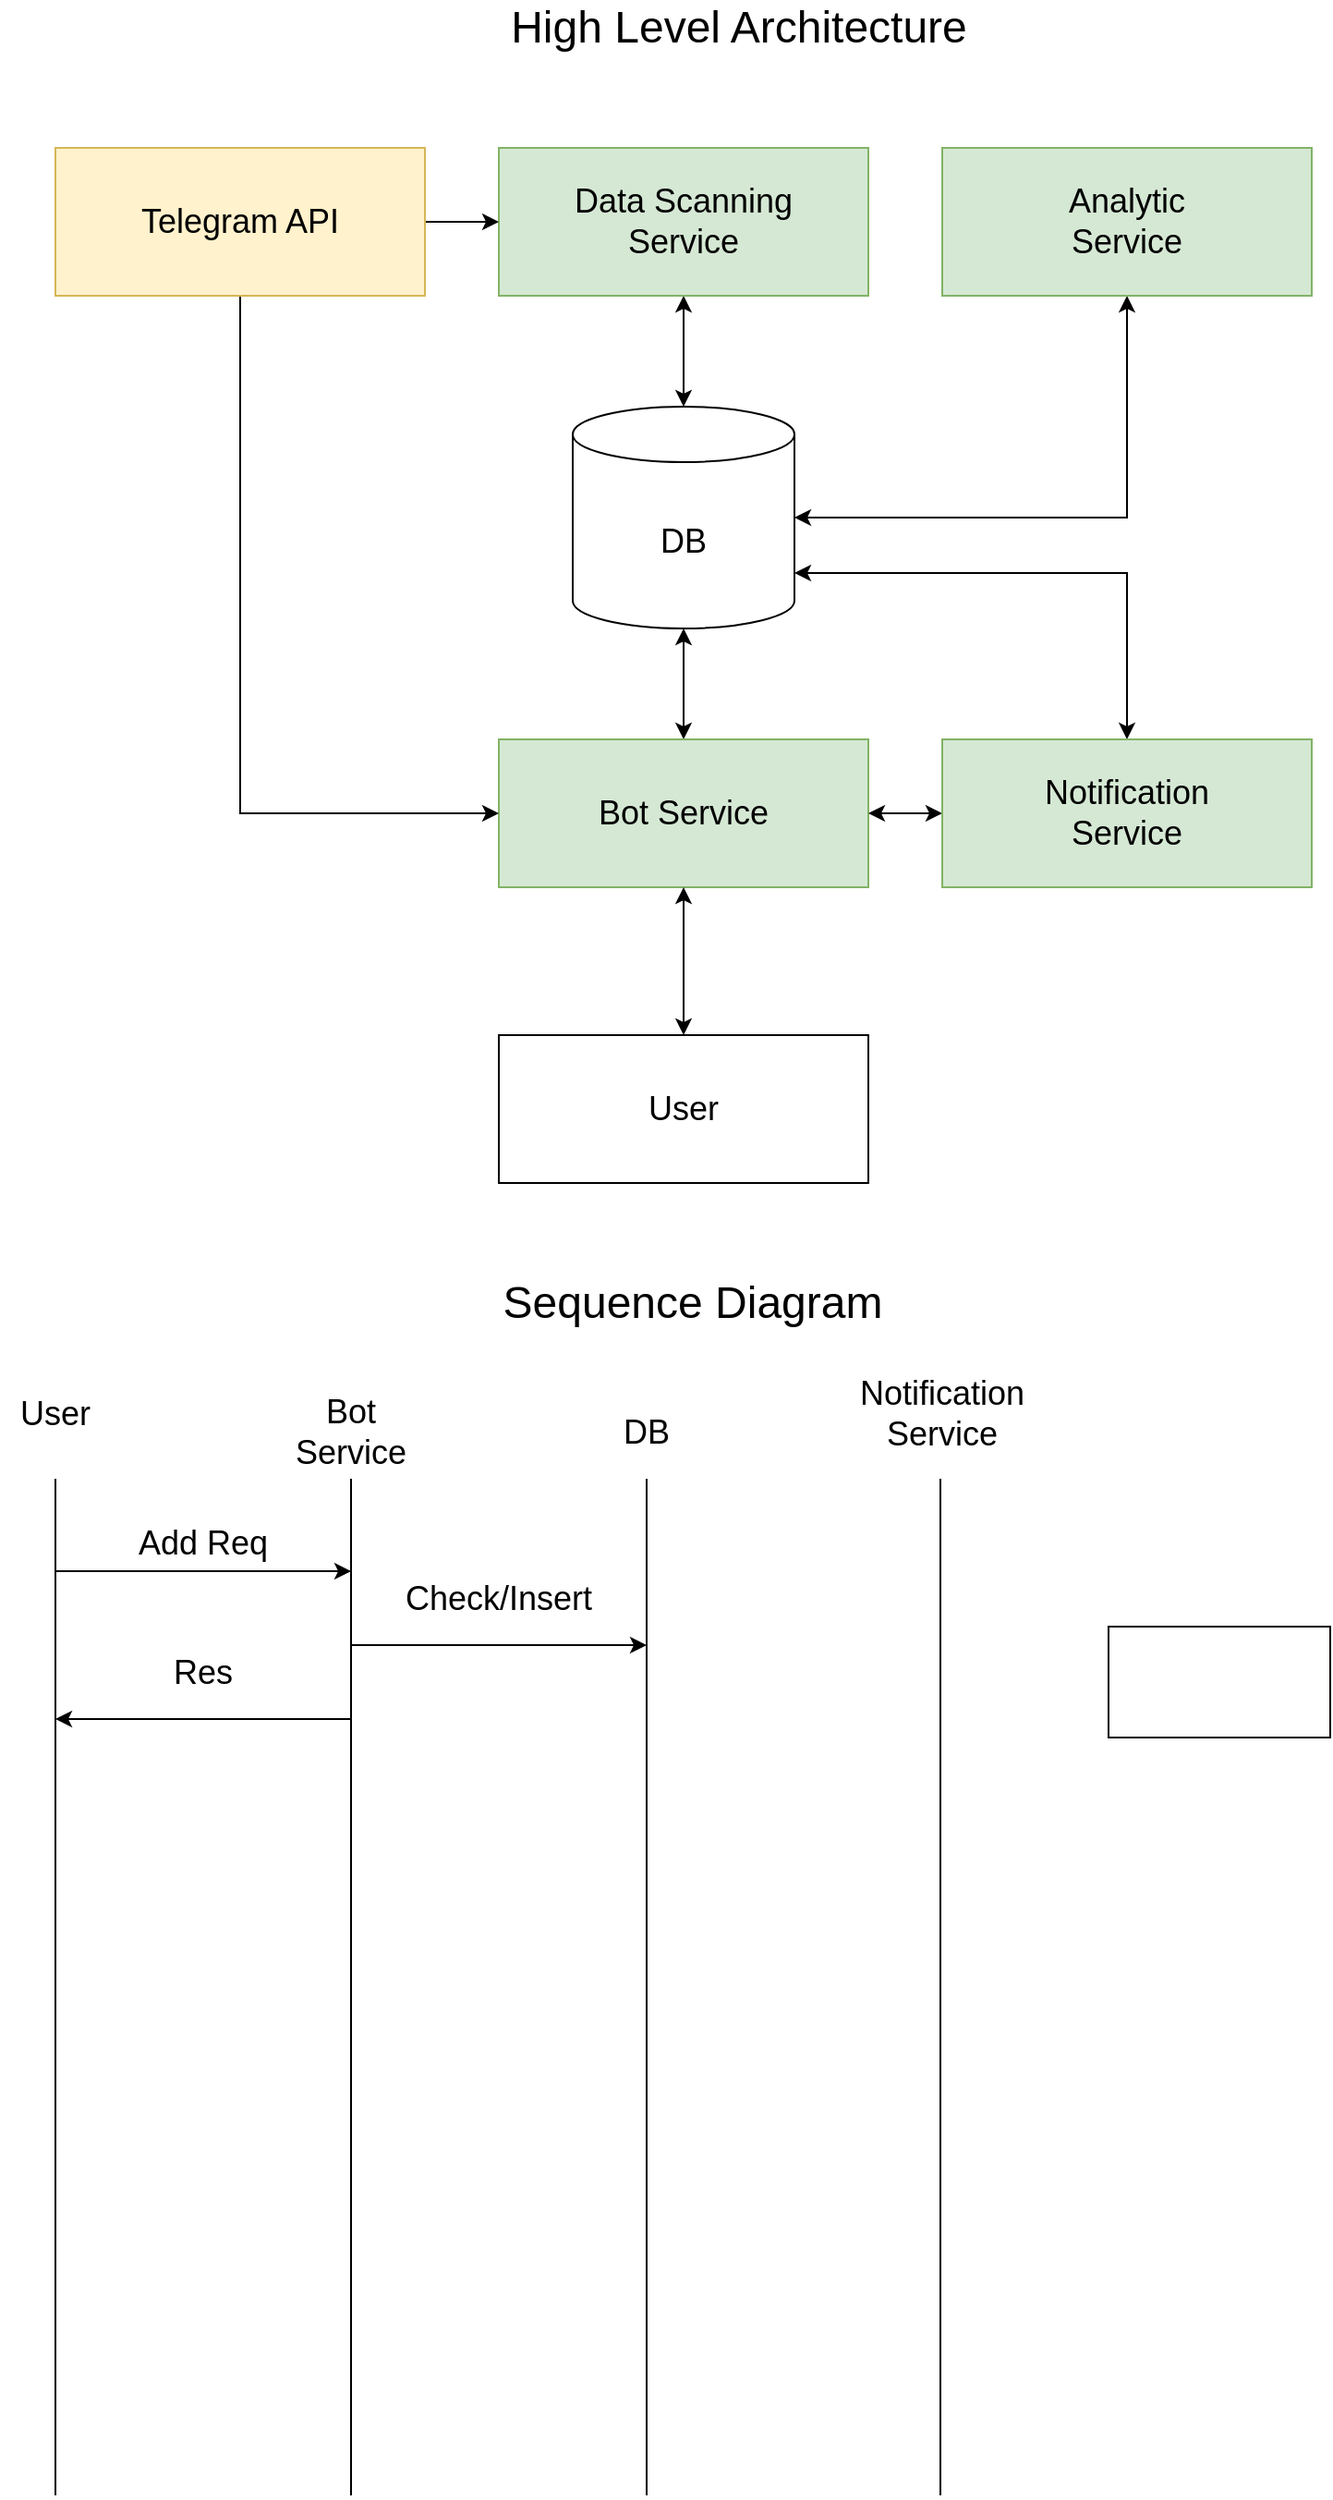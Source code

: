<mxfile version="16.4.5" type="github">
  <diagram id="GHujqGR_0_3O3QubCWxv" name="Page-1">
    <mxGraphModel dx="946" dy="646" grid="1" gridSize="10" guides="1" tooltips="1" connect="1" arrows="1" fold="1" page="1" pageScale="1" pageWidth="850" pageHeight="1100" math="0" shadow="0">
      <root>
        <mxCell id="0" />
        <mxCell id="1" parent="0" />
        <mxCell id="SW76FyMLyOVb3IWlOXmc-2" style="edgeStyle=orthogonalEdgeStyle;rounded=0;orthogonalLoop=1;jettySize=auto;html=1;entryX=0.5;entryY=1;entryDx=0;entryDy=0;entryPerimeter=0;fontSize=18;startArrow=classic;startFill=1;" parent="1" source="SW76FyMLyOVb3IWlOXmc-3" target="SW76FyMLyOVb3IWlOXmc-13" edge="1">
          <mxGeometry relative="1" as="geometry" />
        </mxCell>
        <mxCell id="SW76FyMLyOVb3IWlOXmc-3" value="&lt;font style=&quot;font-size: 18px&quot;&gt;Bot Service&lt;/font&gt;" style="rounded=0;whiteSpace=wrap;html=1;fillColor=#d5e8d4;strokeColor=#82b366;" parent="1" vertex="1">
          <mxGeometry x="320" y="440" width="200" height="80" as="geometry" />
        </mxCell>
        <mxCell id="SW76FyMLyOVb3IWlOXmc-4" style="edgeStyle=orthogonalEdgeStyle;rounded=0;orthogonalLoop=1;jettySize=auto;html=1;entryX=0.5;entryY=0;entryDx=0;entryDy=0;entryPerimeter=0;fontSize=18;startArrow=classic;startFill=1;" parent="1" source="SW76FyMLyOVb3IWlOXmc-5" target="SW76FyMLyOVb3IWlOXmc-13" edge="1">
          <mxGeometry relative="1" as="geometry" />
        </mxCell>
        <mxCell id="SW76FyMLyOVb3IWlOXmc-5" value="&lt;font style=&quot;font-size: 18px&quot;&gt;Data Scanning&lt;br&gt;Service&lt;br&gt;&lt;/font&gt;" style="rounded=0;whiteSpace=wrap;html=1;fillColor=#d5e8d4;strokeColor=#82b366;" parent="1" vertex="1">
          <mxGeometry x="320" y="120" width="200" height="80" as="geometry" />
        </mxCell>
        <mxCell id="SW76FyMLyOVb3IWlOXmc-6" style="edgeStyle=orthogonalEdgeStyle;rounded=0;orthogonalLoop=1;jettySize=auto;html=1;entryX=0.5;entryY=1;entryDx=0;entryDy=0;fontSize=18;startArrow=classic;startFill=1;" parent="1" source="SW76FyMLyOVb3IWlOXmc-7" target="SW76FyMLyOVb3IWlOXmc-3" edge="1">
          <mxGeometry relative="1" as="geometry" />
        </mxCell>
        <mxCell id="SW76FyMLyOVb3IWlOXmc-7" value="&lt;font style=&quot;font-size: 18px&quot;&gt;User&lt;/font&gt;" style="rounded=0;whiteSpace=wrap;html=1;" parent="1" vertex="1">
          <mxGeometry x="320" y="600" width="200" height="80" as="geometry" />
        </mxCell>
        <mxCell id="SW76FyMLyOVb3IWlOXmc-8" style="edgeStyle=orthogonalEdgeStyle;rounded=0;orthogonalLoop=1;jettySize=auto;html=1;entryX=1;entryY=0.5;entryDx=0;entryDy=0;entryPerimeter=0;fontSize=18;startArrow=classic;startFill=1;" parent="1" source="SW76FyMLyOVb3IWlOXmc-9" target="SW76FyMLyOVb3IWlOXmc-13" edge="1">
          <mxGeometry relative="1" as="geometry">
            <Array as="points">
              <mxPoint x="660" y="320" />
            </Array>
          </mxGeometry>
        </mxCell>
        <mxCell id="SW76FyMLyOVb3IWlOXmc-9" value="&lt;font style=&quot;font-size: 18px&quot;&gt;Analytic&lt;br&gt;Service&lt;br&gt;&lt;/font&gt;" style="rounded=0;whiteSpace=wrap;html=1;fillColor=#d5e8d4;strokeColor=#82b366;" parent="1" vertex="1">
          <mxGeometry x="560" y="120" width="200" height="80" as="geometry" />
        </mxCell>
        <mxCell id="SW76FyMLyOVb3IWlOXmc-10" style="edgeStyle=orthogonalEdgeStyle;rounded=0;orthogonalLoop=1;jettySize=auto;html=1;entryX=0;entryY=0.5;entryDx=0;entryDy=0;fontSize=18;" parent="1" source="SW76FyMLyOVb3IWlOXmc-12" target="SW76FyMLyOVb3IWlOXmc-5" edge="1">
          <mxGeometry relative="1" as="geometry" />
        </mxCell>
        <mxCell id="SW76FyMLyOVb3IWlOXmc-11" style="edgeStyle=orthogonalEdgeStyle;rounded=0;orthogonalLoop=1;jettySize=auto;html=1;entryX=0;entryY=0.5;entryDx=0;entryDy=0;fontSize=18;" parent="1" source="SW76FyMLyOVb3IWlOXmc-12" target="SW76FyMLyOVb3IWlOXmc-3" edge="1">
          <mxGeometry relative="1" as="geometry">
            <Array as="points">
              <mxPoint x="180" y="480" />
            </Array>
          </mxGeometry>
        </mxCell>
        <mxCell id="SW76FyMLyOVb3IWlOXmc-12" value="&lt;font style=&quot;font-size: 18px&quot;&gt;Telegram API&lt;br&gt;&lt;/font&gt;" style="rounded=0;whiteSpace=wrap;html=1;fillColor=#fff2cc;strokeColor=#d6b656;" parent="1" vertex="1">
          <mxGeometry x="80" y="120" width="200" height="80" as="geometry" />
        </mxCell>
        <mxCell id="SW76FyMLyOVb3IWlOXmc-13" value="DB" style="shape=cylinder3;whiteSpace=wrap;html=1;boundedLbl=1;backgroundOutline=1;size=15;fontSize=18;" parent="1" vertex="1">
          <mxGeometry x="360" y="260" width="120" height="120" as="geometry" />
        </mxCell>
        <mxCell id="SW76FyMLyOVb3IWlOXmc-14" style="edgeStyle=orthogonalEdgeStyle;rounded=0;orthogonalLoop=1;jettySize=auto;html=1;entryX=1;entryY=0.5;entryDx=0;entryDy=0;fontSize=18;startArrow=classic;startFill=1;" parent="1" source="SW76FyMLyOVb3IWlOXmc-16" target="SW76FyMLyOVb3IWlOXmc-3" edge="1">
          <mxGeometry relative="1" as="geometry" />
        </mxCell>
        <mxCell id="SW76FyMLyOVb3IWlOXmc-15" style="edgeStyle=orthogonalEdgeStyle;rounded=0;orthogonalLoop=1;jettySize=auto;html=1;fontSize=18;startArrow=classic;startFill=1;" parent="1" source="SW76FyMLyOVb3IWlOXmc-16" edge="1">
          <mxGeometry relative="1" as="geometry">
            <mxPoint x="480" y="350" as="targetPoint" />
            <Array as="points">
              <mxPoint x="660" y="350" />
              <mxPoint x="480" y="350" />
            </Array>
          </mxGeometry>
        </mxCell>
        <mxCell id="SW76FyMLyOVb3IWlOXmc-16" value="&lt;font style=&quot;font-size: 18px&quot;&gt;Notification&lt;br&gt;Service&lt;br&gt;&lt;/font&gt;" style="rounded=0;whiteSpace=wrap;html=1;fillColor=#d5e8d4;strokeColor=#82b366;" parent="1" vertex="1">
          <mxGeometry x="560" y="440" width="200" height="80" as="geometry" />
        </mxCell>
        <mxCell id="SW76FyMLyOVb3IWlOXmc-17" value="" style="endArrow=none;html=1;rounded=0;fontSize=18;" parent="1" edge="1">
          <mxGeometry width="50" height="50" relative="1" as="geometry">
            <mxPoint x="80" y="1390" as="sourcePoint" />
            <mxPoint x="80" y="840" as="targetPoint" />
          </mxGeometry>
        </mxCell>
        <mxCell id="SW76FyMLyOVb3IWlOXmc-18" value="" style="endArrow=none;html=1;rounded=0;fontSize=18;" parent="1" edge="1">
          <mxGeometry width="50" height="50" relative="1" as="geometry">
            <mxPoint x="240" y="1390" as="sourcePoint" />
            <mxPoint x="240" y="840" as="targetPoint" />
          </mxGeometry>
        </mxCell>
        <mxCell id="SW76FyMLyOVb3IWlOXmc-19" value="" style="endArrow=none;html=1;rounded=0;fontSize=18;" parent="1" edge="1">
          <mxGeometry width="50" height="50" relative="1" as="geometry">
            <mxPoint x="400" y="1390" as="sourcePoint" />
            <mxPoint x="400" y="840" as="targetPoint" />
          </mxGeometry>
        </mxCell>
        <mxCell id="SW76FyMLyOVb3IWlOXmc-20" value="" style="endArrow=classic;html=1;rounded=0;fontSize=18;" parent="1" edge="1">
          <mxGeometry width="50" height="50" relative="1" as="geometry">
            <mxPoint x="80" y="890" as="sourcePoint" />
            <mxPoint x="240" y="890" as="targetPoint" />
          </mxGeometry>
        </mxCell>
        <mxCell id="SW76FyMLyOVb3IWlOXmc-21" value="" style="endArrow=classic;html=1;rounded=0;fontSize=18;" parent="1" edge="1">
          <mxGeometry width="50" height="50" relative="1" as="geometry">
            <mxPoint x="240" y="930" as="sourcePoint" />
            <mxPoint x="400" y="930" as="targetPoint" />
          </mxGeometry>
        </mxCell>
        <mxCell id="SW76FyMLyOVb3IWlOXmc-22" value="User" style="text;html=1;strokeColor=none;fillColor=none;align=center;verticalAlign=middle;whiteSpace=wrap;rounded=0;fontSize=18;" parent="1" vertex="1">
          <mxGeometry x="50" y="790" width="60" height="30" as="geometry" />
        </mxCell>
        <mxCell id="SW76FyMLyOVb3IWlOXmc-23" value="Bot Service" style="text;html=1;strokeColor=none;fillColor=none;align=center;verticalAlign=middle;whiteSpace=wrap;rounded=0;fontSize=18;" parent="1" vertex="1">
          <mxGeometry x="210" y="800" width="60" height="30" as="geometry" />
        </mxCell>
        <mxCell id="SW76FyMLyOVb3IWlOXmc-24" value="DB" style="text;html=1;strokeColor=none;fillColor=none;align=center;verticalAlign=middle;whiteSpace=wrap;rounded=0;fontSize=18;" parent="1" vertex="1">
          <mxGeometry x="370" y="800" width="60" height="30" as="geometry" />
        </mxCell>
        <mxCell id="SW76FyMLyOVb3IWlOXmc-25" value="Add Req" style="text;html=1;strokeColor=none;fillColor=none;align=center;verticalAlign=middle;whiteSpace=wrap;rounded=0;fontSize=18;" parent="1" vertex="1">
          <mxGeometry x="120" y="860" width="80" height="30" as="geometry" />
        </mxCell>
        <mxCell id="SW76FyMLyOVb3IWlOXmc-26" value="Check/Insert" style="text;html=1;strokeColor=none;fillColor=none;align=center;verticalAlign=middle;whiteSpace=wrap;rounded=0;fontSize=18;" parent="1" vertex="1">
          <mxGeometry x="280" y="890" width="80" height="30" as="geometry" />
        </mxCell>
        <mxCell id="SW76FyMLyOVb3IWlOXmc-27" value="" style="endArrow=classic;html=1;rounded=0;fontSize=18;" parent="1" edge="1">
          <mxGeometry width="50" height="50" relative="1" as="geometry">
            <mxPoint x="240" y="970" as="sourcePoint" />
            <mxPoint x="80" y="970" as="targetPoint" />
          </mxGeometry>
        </mxCell>
        <mxCell id="SW76FyMLyOVb3IWlOXmc-28" value="Res" style="text;html=1;strokeColor=none;fillColor=none;align=center;verticalAlign=middle;whiteSpace=wrap;rounded=0;fontSize=18;" parent="1" vertex="1">
          <mxGeometry x="120" y="930" width="80" height="30" as="geometry" />
        </mxCell>
        <mxCell id="SW76FyMLyOVb3IWlOXmc-29" value="" style="endArrow=none;html=1;rounded=0;fontSize=18;" parent="1" edge="1">
          <mxGeometry width="50" height="50" relative="1" as="geometry">
            <mxPoint x="559" y="1390" as="sourcePoint" />
            <mxPoint x="559" y="840" as="targetPoint" />
          </mxGeometry>
        </mxCell>
        <mxCell id="SW76FyMLyOVb3IWlOXmc-30" value="Notification Service" style="text;html=1;strokeColor=none;fillColor=none;align=center;verticalAlign=middle;whiteSpace=wrap;rounded=0;fontSize=18;" parent="1" vertex="1">
          <mxGeometry x="530" y="790" width="60" height="30" as="geometry" />
        </mxCell>
        <mxCell id="SW76FyMLyOVb3IWlOXmc-31" value="&lt;font style=&quot;font-size: 24px&quot;&gt;High Level Architecture&lt;/font&gt;" style="text;html=1;strokeColor=none;fillColor=none;align=center;verticalAlign=middle;whiteSpace=wrap;rounded=0;fontSize=18;" parent="1" vertex="1">
          <mxGeometry x="270" y="40" width="360" height="30" as="geometry" />
        </mxCell>
        <mxCell id="SW76FyMLyOVb3IWlOXmc-32" value="&lt;font style=&quot;font-size: 24px&quot;&gt;Sequence Diagram&lt;/font&gt;" style="text;html=1;strokeColor=none;fillColor=none;align=center;verticalAlign=middle;whiteSpace=wrap;rounded=0;fontSize=18;" parent="1" vertex="1">
          <mxGeometry x="245" y="730" width="360" height="30" as="geometry" />
        </mxCell>
        <mxCell id="CJe2PDgZwGWvIsFMOSgR-1" value="" style="rounded=0;whiteSpace=wrap;html=1;" vertex="1" parent="1">
          <mxGeometry x="650" y="920" width="120" height="60" as="geometry" />
        </mxCell>
      </root>
    </mxGraphModel>
  </diagram>
</mxfile>
